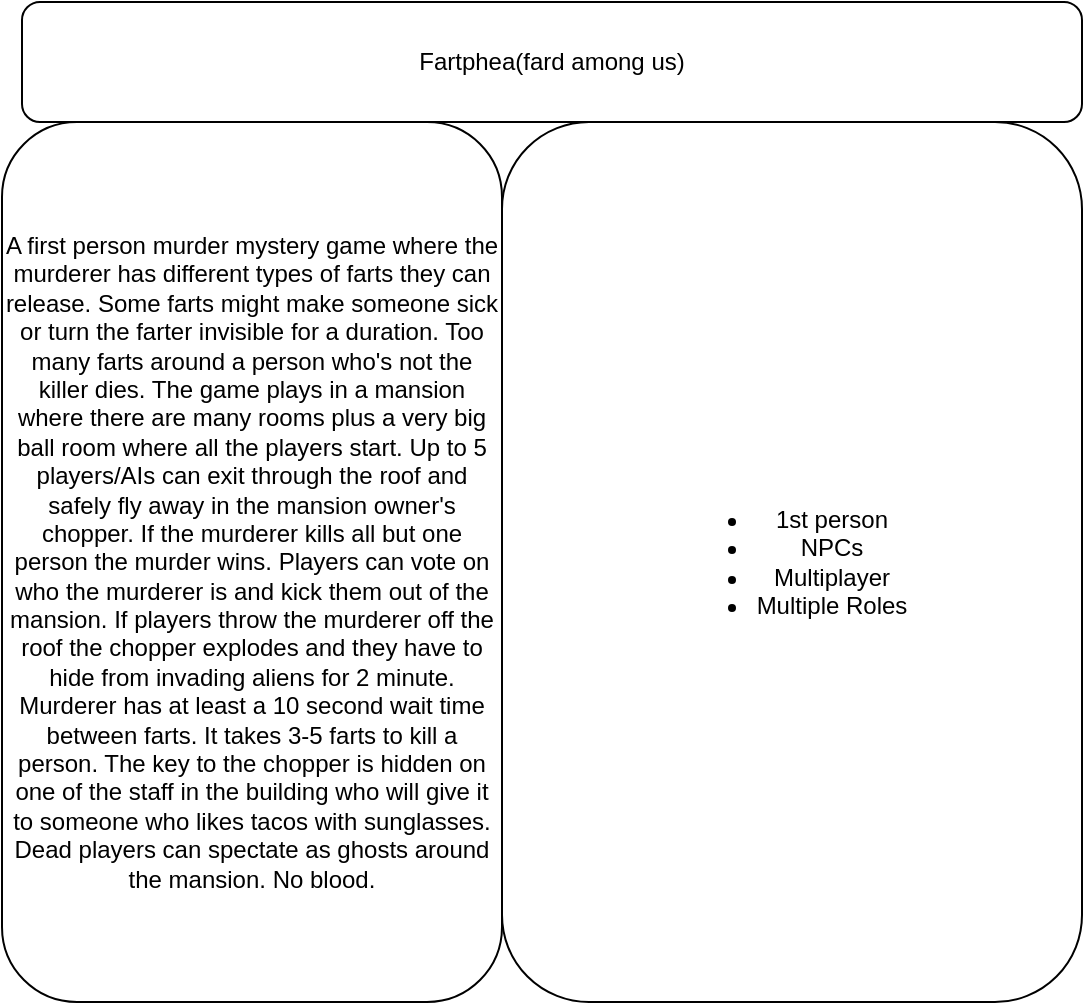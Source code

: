 <mxfile version="22.0.8" type="github">
  <diagram name="Page-1" id="usz3JnJEgCWZCFc273H9">
    <mxGraphModel dx="880" dy="595" grid="1" gridSize="10" guides="1" tooltips="1" connect="1" arrows="1" fold="1" page="1" pageScale="1" pageWidth="850" pageHeight="1100" math="0" shadow="0">
      <root>
        <mxCell id="0" />
        <mxCell id="1" parent="0" />
        <mxCell id="Tos_vgJCcx_L6RbM9BzU-1" value="Fartphea(fard among us)" style="rounded=1;whiteSpace=wrap;html=1;" parent="1" vertex="1">
          <mxGeometry x="180" y="70" width="530" height="60" as="geometry" />
        </mxCell>
        <mxCell id="Tos_vgJCcx_L6RbM9BzU-2" value="A first person murder mystery game where the murderer has different types of farts they can release. Some farts might make someone sick or turn the farter invisible for a duration. Too many farts around a person who&#39;s not the killer dies. The game plays in a mansion where there are many rooms plus a very big ball room where all the players start. Up to 5 players/AIs can exit through the roof and safely fly away in the mansion owner&#39;s chopper. If the murderer kills all but one person the murder wins. Players can vote on who the murderer is and kick them out of the mansion. If players throw the murderer off the roof the chopper explodes and they have to hide from invading aliens for 2 minute. Murderer has at least a 10 second wait time between farts. It takes 3-5 farts to kill a person. The key to the chopper is hidden on one of the staff in the building who will give it to someone who likes tacos with sunglasses. Dead players can spectate as ghosts around the mansion. No blood." style="rounded=1;whiteSpace=wrap;html=1;" parent="1" vertex="1">
          <mxGeometry x="170" y="130" width="250" height="440" as="geometry" />
        </mxCell>
        <mxCell id="Tos_vgJCcx_L6RbM9BzU-3" value="&lt;ul&gt;&lt;li&gt;1st person&lt;/li&gt;&lt;li&gt;NPCs&lt;/li&gt;&lt;li&gt;Multiplayer&lt;/li&gt;&lt;li&gt;Multiple Roles&lt;/li&gt;&lt;/ul&gt;" style="rounded=1;whiteSpace=wrap;html=1;" parent="1" vertex="1">
          <mxGeometry x="420" y="130" width="290" height="440" as="geometry" />
        </mxCell>
      </root>
    </mxGraphModel>
  </diagram>
</mxfile>
